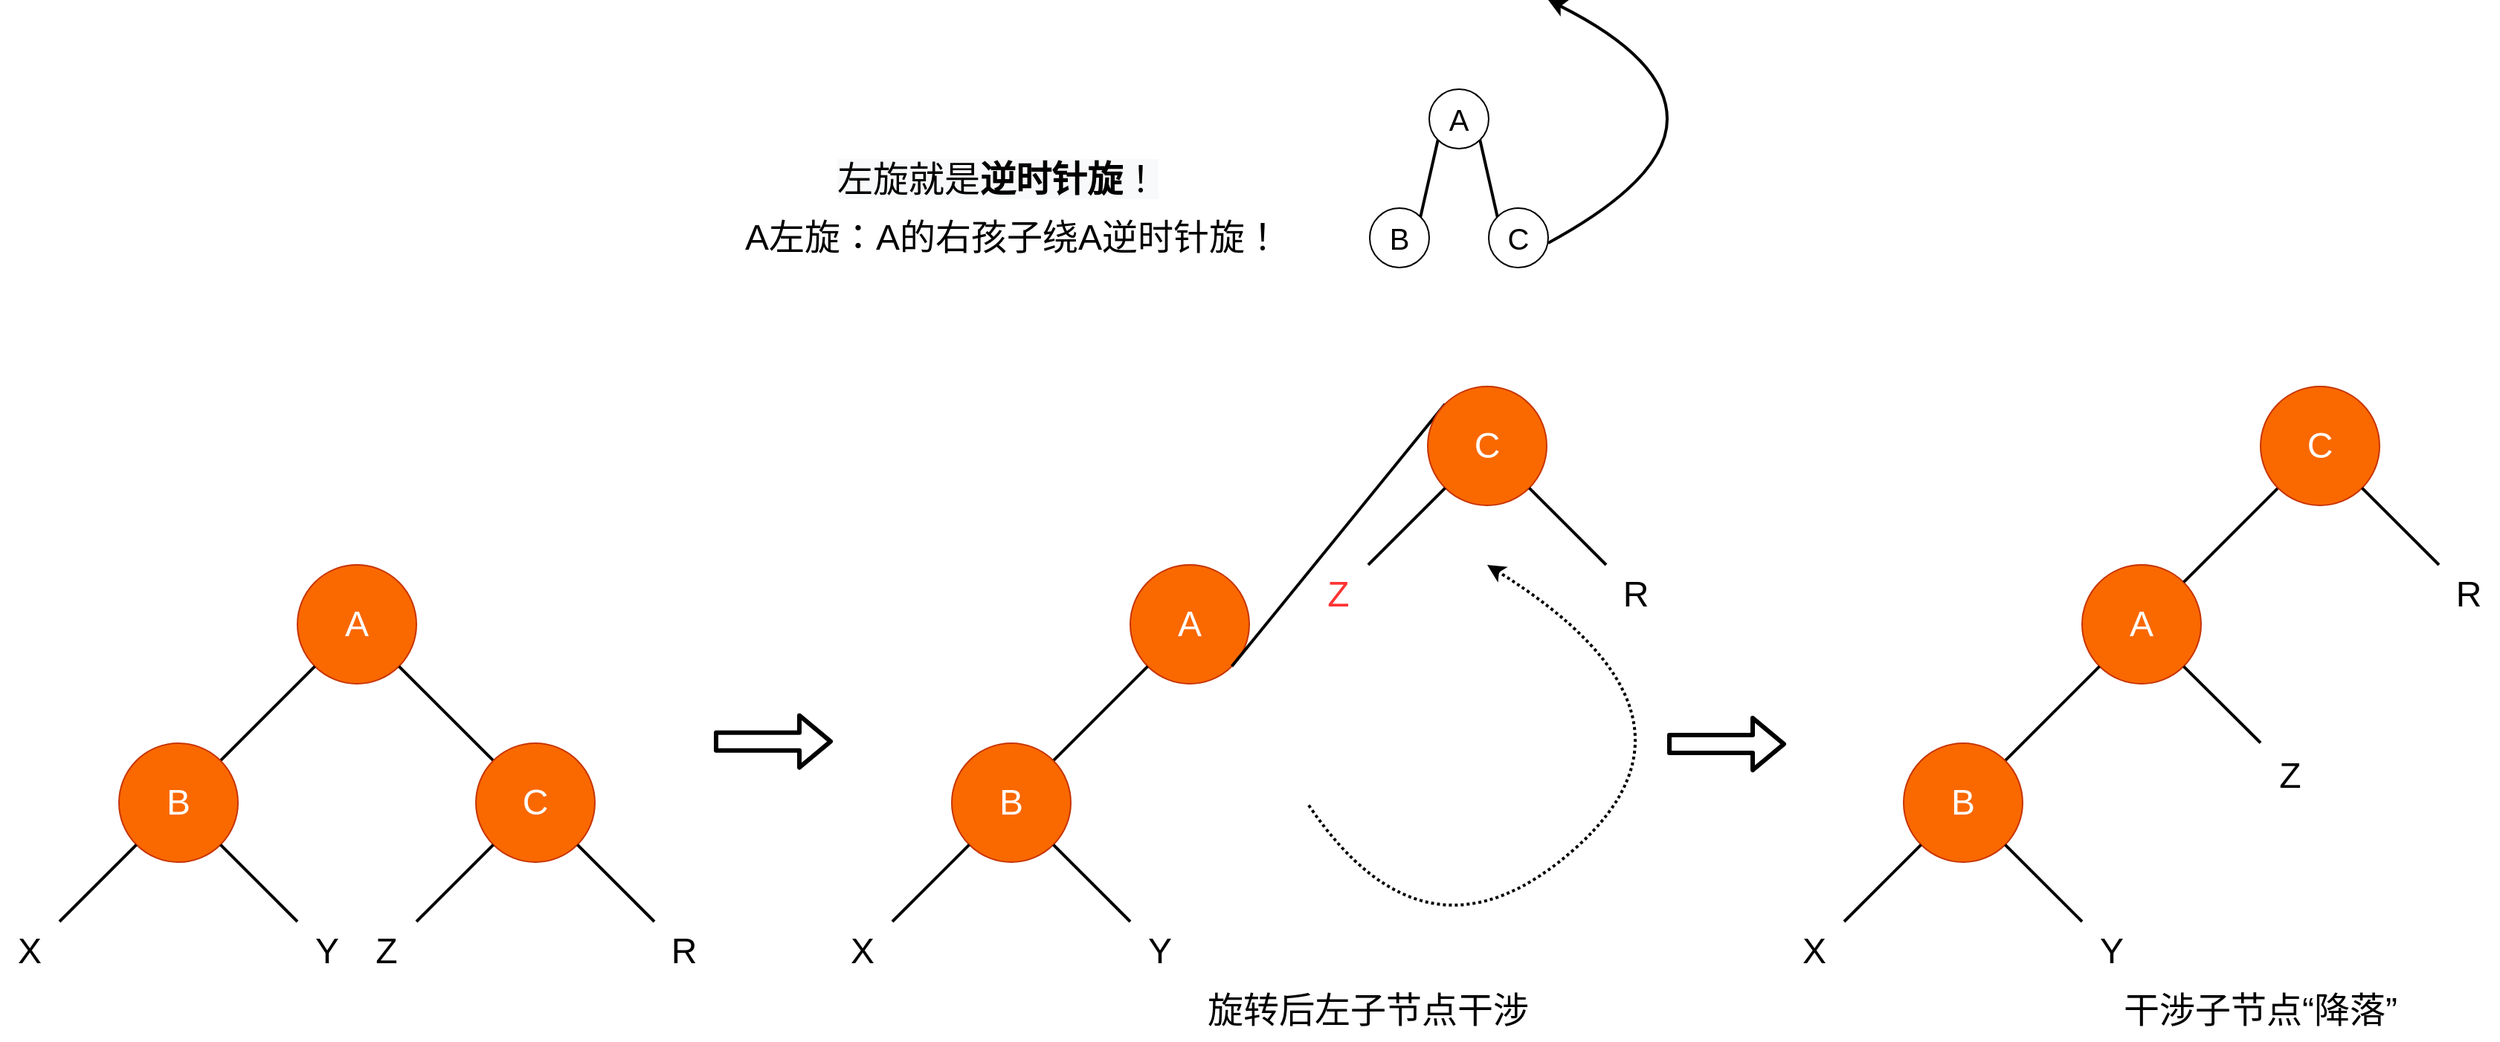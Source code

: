 <mxfile version="13.9.9" type="device"><diagram id="jVoWqFQbpRaQC1ALz-jr" name="第 1 页"><mxGraphModel dx="2031" dy="1174" grid="1" gridSize="10" guides="1" tooltips="1" connect="1" arrows="1" fold="1" page="1" pageScale="1" pageWidth="827" pageHeight="1169" math="0" shadow="0"><root><mxCell id="0"/><mxCell id="1" parent="0"/><mxCell id="ExIwLCawBshyTk29DiC1-1" value="&lt;font style=&quot;font-size: 24px&quot;&gt;A&lt;/font&gt;" style="ellipse;whiteSpace=wrap;html=1;fillColor=#fa6800;strokeColor=#C73500;fontColor=#ffffff;" parent="1" vertex="1"><mxGeometry x="320" y="440" width="80" height="80" as="geometry"/></mxCell><mxCell id="ExIwLCawBshyTk29DiC1-2" value="" style="endArrow=none;html=1;strokeWidth=2;entryX=0;entryY=1;entryDx=0;entryDy=0;exitX=1;exitY=0;exitDx=0;exitDy=0;" parent="1" source="ExIwLCawBshyTk29DiC1-5" target="ExIwLCawBshyTk29DiC1-1" edge="1"><mxGeometry width="50" height="50" relative="1" as="geometry"><mxPoint x="280" y="560" as="sourcePoint"/><mxPoint x="330" y="510" as="targetPoint"/></mxGeometry></mxCell><mxCell id="ExIwLCawBshyTk29DiC1-4" value="" style="endArrow=none;html=1;strokeWidth=2;entryX=1;entryY=1;entryDx=0;entryDy=0;exitX=0;exitY=0;exitDx=0;exitDy=0;" parent="1" source="ExIwLCawBshyTk29DiC1-8" target="ExIwLCawBshyTk29DiC1-1" edge="1"><mxGeometry width="50" height="50" relative="1" as="geometry"><mxPoint x="440" y="560" as="sourcePoint"/><mxPoint x="440" y="530" as="targetPoint"/></mxGeometry></mxCell><mxCell id="ExIwLCawBshyTk29DiC1-5" value="&lt;font style=&quot;font-size: 24px&quot;&gt;B&lt;/font&gt;" style="ellipse;whiteSpace=wrap;html=1;fillColor=#fa6800;strokeColor=#C73500;fontColor=#ffffff;" parent="1" vertex="1"><mxGeometry x="200" y="560" width="80" height="80" as="geometry"/></mxCell><mxCell id="ExIwLCawBshyTk29DiC1-6" value="" style="endArrow=none;html=1;strokeWidth=2;entryX=0;entryY=1;entryDx=0;entryDy=0;" parent="1" target="ExIwLCawBshyTk29DiC1-5" edge="1"><mxGeometry width="50" height="50" relative="1" as="geometry"><mxPoint x="160" y="680" as="sourcePoint"/><mxPoint x="210" y="630" as="targetPoint"/></mxGeometry></mxCell><mxCell id="ExIwLCawBshyTk29DiC1-7" value="" style="endArrow=none;html=1;strokeWidth=2;entryX=1;entryY=1;entryDx=0;entryDy=0;" parent="1" target="ExIwLCawBshyTk29DiC1-5" edge="1"><mxGeometry width="50" height="50" relative="1" as="geometry"><mxPoint x="320" y="680" as="sourcePoint"/><mxPoint x="320" y="650" as="targetPoint"/></mxGeometry></mxCell><mxCell id="ExIwLCawBshyTk29DiC1-8" value="&lt;font style=&quot;font-size: 24px&quot;&gt;C&lt;/font&gt;" style="ellipse;whiteSpace=wrap;html=1;fillColor=#fa6800;strokeColor=#C73500;fontColor=#ffffff;" parent="1" vertex="1"><mxGeometry x="440" y="560" width="80" height="80" as="geometry"/></mxCell><mxCell id="ExIwLCawBshyTk29DiC1-9" value="" style="endArrow=none;html=1;strokeWidth=2;entryX=0;entryY=1;entryDx=0;entryDy=0;" parent="1" target="ExIwLCawBshyTk29DiC1-8" edge="1"><mxGeometry width="50" height="50" relative="1" as="geometry"><mxPoint x="400" y="680" as="sourcePoint"/><mxPoint x="450" y="630" as="targetPoint"/></mxGeometry></mxCell><mxCell id="ExIwLCawBshyTk29DiC1-10" value="" style="endArrow=none;html=1;strokeWidth=2;entryX=1;entryY=1;entryDx=0;entryDy=0;" parent="1" target="ExIwLCawBshyTk29DiC1-8" edge="1"><mxGeometry width="50" height="50" relative="1" as="geometry"><mxPoint x="560" y="680" as="sourcePoint"/><mxPoint x="560" y="650" as="targetPoint"/></mxGeometry></mxCell><mxCell id="ExIwLCawBshyTk29DiC1-11" value="&lt;font style=&quot;font-size: 24px&quot;&gt;X&lt;/font&gt;" style="text;html=1;strokeColor=none;fillColor=none;align=center;verticalAlign=middle;whiteSpace=wrap;rounded=0;" parent="1" vertex="1"><mxGeometry x="120" y="680" width="40" height="40" as="geometry"/></mxCell><mxCell id="ExIwLCawBshyTk29DiC1-12" value="&lt;font style=&quot;font-size: 24px&quot;&gt;Y&lt;/font&gt;" style="text;html=1;strokeColor=none;fillColor=none;align=center;verticalAlign=middle;whiteSpace=wrap;rounded=0;" parent="1" vertex="1"><mxGeometry x="320" y="680" width="40" height="40" as="geometry"/></mxCell><mxCell id="ExIwLCawBshyTk29DiC1-13" value="&lt;font style=&quot;font-size: 24px&quot;&gt;Z&lt;/font&gt;" style="text;html=1;strokeColor=none;fillColor=none;align=center;verticalAlign=middle;whiteSpace=wrap;rounded=0;" parent="1" vertex="1"><mxGeometry x="360" y="680" width="40" height="40" as="geometry"/></mxCell><mxCell id="ExIwLCawBshyTk29DiC1-14" value="&lt;font style=&quot;font-size: 24px&quot;&gt;R&lt;/font&gt;" style="text;html=1;strokeColor=none;fillColor=none;align=center;verticalAlign=middle;whiteSpace=wrap;rounded=0;" parent="1" vertex="1"><mxGeometry x="560" y="680" width="40" height="40" as="geometry"/></mxCell><mxCell id="ExIwLCawBshyTk29DiC1-16" value="" style="curved=1;endArrow=classic;html=1;strokeWidth=2;" parent="1" edge="1"><mxGeometry width="50" height="50" relative="1" as="geometry"><mxPoint x="1161" y="223.45" as="sourcePoint"/><mxPoint x="1161" y="60" as="targetPoint"/><Array as="points"><mxPoint x="1241" y="180"/><mxPoint x="1241" y="100"/></Array></mxGeometry></mxCell><mxCell id="ExIwLCawBshyTk29DiC1-17" value="&lt;span style=&quot;font-size: 24px&quot;&gt;A左旋：A的右孩子绕A逆时针旋！&lt;/span&gt;" style="text;html=1;strokeColor=none;fillColor=none;align=center;verticalAlign=middle;whiteSpace=wrap;rounded=0;" parent="1" vertex="1"><mxGeometry x="601" y="200" width="400" height="40" as="geometry"/></mxCell><mxCell id="ExIwLCawBshyTk29DiC1-50" value="&lt;font style=&quot;font-size: 24px&quot;&gt;A&lt;/font&gt;" style="ellipse;whiteSpace=wrap;html=1;fillColor=#fa6800;strokeColor=#C73500;fontColor=#ffffff;" parent="1" vertex="1"><mxGeometry x="880" y="440" width="80" height="80" as="geometry"/></mxCell><mxCell id="ExIwLCawBshyTk29DiC1-51" value="" style="endArrow=none;html=1;strokeWidth=2;entryX=0;entryY=1;entryDx=0;entryDy=0;exitX=1;exitY=0;exitDx=0;exitDy=0;" parent="1" source="ExIwLCawBshyTk29DiC1-53" target="ExIwLCawBshyTk29DiC1-50" edge="1"><mxGeometry width="50" height="50" relative="1" as="geometry"><mxPoint x="840" y="560" as="sourcePoint"/><mxPoint x="890" y="510" as="targetPoint"/></mxGeometry></mxCell><mxCell id="ExIwLCawBshyTk29DiC1-52" value="" style="endArrow=none;html=1;strokeWidth=2;entryX=1;entryY=1;entryDx=0;entryDy=0;exitX=0;exitY=0;exitDx=0;exitDy=0;" parent="1" source="ExIwLCawBshyTk29DiC1-56" target="ExIwLCawBshyTk29DiC1-50" edge="1"><mxGeometry width="50" height="50" relative="1" as="geometry"><mxPoint x="1000" y="560" as="sourcePoint"/><mxPoint x="1000" y="530" as="targetPoint"/></mxGeometry></mxCell><mxCell id="ExIwLCawBshyTk29DiC1-53" value="&lt;font style=&quot;font-size: 24px&quot;&gt;B&lt;/font&gt;" style="ellipse;whiteSpace=wrap;html=1;fillColor=#fa6800;strokeColor=#C73500;fontColor=#ffffff;" parent="1" vertex="1"><mxGeometry x="760" y="560" width="80" height="80" as="geometry"/></mxCell><mxCell id="ExIwLCawBshyTk29DiC1-54" value="" style="endArrow=none;html=1;strokeWidth=2;entryX=0;entryY=1;entryDx=0;entryDy=0;" parent="1" target="ExIwLCawBshyTk29DiC1-53" edge="1"><mxGeometry width="50" height="50" relative="1" as="geometry"><mxPoint x="720" y="680" as="sourcePoint"/><mxPoint x="770" y="630" as="targetPoint"/></mxGeometry></mxCell><mxCell id="ExIwLCawBshyTk29DiC1-55" value="" style="endArrow=none;html=1;strokeWidth=2;entryX=1;entryY=1;entryDx=0;entryDy=0;" parent="1" target="ExIwLCawBshyTk29DiC1-53" edge="1"><mxGeometry width="50" height="50" relative="1" as="geometry"><mxPoint x="880" y="680" as="sourcePoint"/><mxPoint x="880" y="650" as="targetPoint"/></mxGeometry></mxCell><mxCell id="ExIwLCawBshyTk29DiC1-56" value="&lt;font style=&quot;font-size: 24px&quot;&gt;C&lt;/font&gt;" style="ellipse;whiteSpace=wrap;html=1;fillColor=#fa6800;strokeColor=#C73500;fontColor=#ffffff;" parent="1" vertex="1"><mxGeometry x="1080" y="320" width="80" height="80" as="geometry"/></mxCell><mxCell id="ExIwLCawBshyTk29DiC1-57" value="" style="endArrow=none;html=1;strokeWidth=2;entryX=0;entryY=1;entryDx=0;entryDy=0;" parent="1" target="ExIwLCawBshyTk29DiC1-56" edge="1"><mxGeometry width="50" height="50" relative="1" as="geometry"><mxPoint x="1040" y="440" as="sourcePoint"/><mxPoint x="1090" y="390" as="targetPoint"/></mxGeometry></mxCell><mxCell id="ExIwLCawBshyTk29DiC1-58" value="" style="endArrow=none;html=1;strokeWidth=2;entryX=1;entryY=1;entryDx=0;entryDy=0;" parent="1" target="ExIwLCawBshyTk29DiC1-56" edge="1"><mxGeometry width="50" height="50" relative="1" as="geometry"><mxPoint x="1200" y="440" as="sourcePoint"/><mxPoint x="1200" y="410" as="targetPoint"/></mxGeometry></mxCell><mxCell id="ExIwLCawBshyTk29DiC1-59" value="&lt;font style=&quot;font-size: 24px&quot;&gt;X&lt;/font&gt;" style="text;html=1;strokeColor=none;fillColor=none;align=center;verticalAlign=middle;whiteSpace=wrap;rounded=0;" parent="1" vertex="1"><mxGeometry x="680" y="680" width="40" height="40" as="geometry"/></mxCell><mxCell id="ExIwLCawBshyTk29DiC1-60" value="&lt;font style=&quot;font-size: 24px&quot;&gt;Y&lt;/font&gt;" style="text;html=1;strokeColor=none;fillColor=none;align=center;verticalAlign=middle;whiteSpace=wrap;rounded=0;" parent="1" vertex="1"><mxGeometry x="880" y="680" width="40" height="40" as="geometry"/></mxCell><mxCell id="ExIwLCawBshyTk29DiC1-61" value="&lt;font style=&quot;font-size: 24px&quot;&gt;Z&lt;/font&gt;" style="text;html=1;strokeColor=none;fillColor=none;align=center;verticalAlign=middle;whiteSpace=wrap;rounded=0;fontColor=#FF3333;" parent="1" vertex="1"><mxGeometry x="1000" y="440" width="40" height="40" as="geometry"/></mxCell><mxCell id="ExIwLCawBshyTk29DiC1-62" value="&lt;font style=&quot;font-size: 24px&quot;&gt;R&lt;/font&gt;" style="text;html=1;strokeColor=none;fillColor=none;align=center;verticalAlign=middle;whiteSpace=wrap;rounded=0;" parent="1" vertex="1"><mxGeometry x="1200" y="440" width="40" height="40" as="geometry"/></mxCell><mxCell id="ExIwLCawBshyTk29DiC1-63" value="&lt;span style=&quot;font-size: 24px&quot;&gt;旋转后左子节点干涉&lt;/span&gt;" style="text;html=1;strokeColor=none;fillColor=none;align=center;verticalAlign=middle;whiteSpace=wrap;rounded=0;" parent="1" vertex="1"><mxGeometry x="920" y="720" width="240" height="40" as="geometry"/></mxCell><mxCell id="ExIwLCawBshyTk29DiC1-64" value="&lt;font style=&quot;font-size: 24px&quot;&gt;A&lt;/font&gt;" style="ellipse;whiteSpace=wrap;html=1;fillColor=#fa6800;strokeColor=#C73500;fontColor=#ffffff;" parent="1" vertex="1"><mxGeometry x="1520" y="440" width="80" height="80" as="geometry"/></mxCell><mxCell id="ExIwLCawBshyTk29DiC1-65" value="" style="endArrow=none;html=1;strokeWidth=2;entryX=0;entryY=1;entryDx=0;entryDy=0;exitX=1;exitY=0;exitDx=0;exitDy=0;" parent="1" source="ExIwLCawBshyTk29DiC1-67" target="ExIwLCawBshyTk29DiC1-64" edge="1"><mxGeometry width="50" height="50" relative="1" as="geometry"><mxPoint x="1480" y="560" as="sourcePoint"/><mxPoint x="1530" y="510" as="targetPoint"/></mxGeometry></mxCell><mxCell id="ExIwLCawBshyTk29DiC1-66" value="" style="endArrow=none;html=1;strokeWidth=2;entryX=1;entryY=0;entryDx=0;entryDy=0;exitX=0;exitY=1;exitDx=0;exitDy=0;" parent="1" source="ExIwLCawBshyTk29DiC1-70" target="ExIwLCawBshyTk29DiC1-64" edge="1"><mxGeometry width="50" height="50" relative="1" as="geometry"><mxPoint x="1640" y="560" as="sourcePoint"/><mxPoint x="1640" y="530" as="targetPoint"/></mxGeometry></mxCell><mxCell id="ExIwLCawBshyTk29DiC1-67" value="&lt;font style=&quot;font-size: 24px&quot;&gt;B&lt;/font&gt;" style="ellipse;whiteSpace=wrap;html=1;fillColor=#fa6800;strokeColor=#C73500;fontColor=#ffffff;" parent="1" vertex="1"><mxGeometry x="1400" y="560" width="80" height="80" as="geometry"/></mxCell><mxCell id="ExIwLCawBshyTk29DiC1-68" value="" style="endArrow=none;html=1;strokeWidth=2;entryX=0;entryY=1;entryDx=0;entryDy=0;" parent="1" target="ExIwLCawBshyTk29DiC1-67" edge="1"><mxGeometry width="50" height="50" relative="1" as="geometry"><mxPoint x="1360" y="680" as="sourcePoint"/><mxPoint x="1410" y="630" as="targetPoint"/></mxGeometry></mxCell><mxCell id="ExIwLCawBshyTk29DiC1-69" value="" style="endArrow=none;html=1;strokeWidth=2;entryX=1;entryY=1;entryDx=0;entryDy=0;" parent="1" target="ExIwLCawBshyTk29DiC1-67" edge="1"><mxGeometry width="50" height="50" relative="1" as="geometry"><mxPoint x="1520.0" y="680" as="sourcePoint"/><mxPoint x="1520" y="650" as="targetPoint"/></mxGeometry></mxCell><mxCell id="ExIwLCawBshyTk29DiC1-70" value="&lt;font style=&quot;font-size: 24px&quot;&gt;C&lt;/font&gt;" style="ellipse;whiteSpace=wrap;html=1;fillColor=#fa6800;strokeColor=#C73500;fontColor=#ffffff;" parent="1" vertex="1"><mxGeometry x="1640" y="320" width="80" height="80" as="geometry"/></mxCell><mxCell id="ExIwLCawBshyTk29DiC1-71" value="" style="endArrow=none;html=1;strokeWidth=2;entryX=1;entryY=1;entryDx=0;entryDy=0;exitX=0;exitY=-0.049;exitDx=0;exitDy=0;exitPerimeter=0;" parent="1" source="ExIwLCawBshyTk29DiC1-75" target="ExIwLCawBshyTk29DiC1-64" edge="1"><mxGeometry width="50" height="50" relative="1" as="geometry"><mxPoint x="1680.0" y="561.72" as="sourcePoint"/><mxPoint x="1731.716" y="510.004" as="targetPoint"/></mxGeometry></mxCell><mxCell id="ExIwLCawBshyTk29DiC1-72" value="" style="endArrow=none;html=1;strokeWidth=2;entryX=1;entryY=1;entryDx=0;entryDy=0;exitX=0;exitY=0;exitDx=0;exitDy=0;" parent="1" source="ExIwLCawBshyTk29DiC1-76" target="ExIwLCawBshyTk29DiC1-70" edge="1"><mxGeometry width="50" height="50" relative="1" as="geometry"><mxPoint x="1840.0" y="440" as="sourcePoint"/><mxPoint x="1840" y="410" as="targetPoint"/></mxGeometry></mxCell><mxCell id="ExIwLCawBshyTk29DiC1-73" value="&lt;font style=&quot;font-size: 24px&quot;&gt;X&lt;/font&gt;" style="text;html=1;strokeColor=none;fillColor=none;align=center;verticalAlign=middle;whiteSpace=wrap;rounded=0;" parent="1" vertex="1"><mxGeometry x="1320" y="680" width="40" height="40" as="geometry"/></mxCell><mxCell id="ExIwLCawBshyTk29DiC1-74" value="&lt;font style=&quot;font-size: 24px&quot;&gt;Y&lt;/font&gt;" style="text;html=1;strokeColor=none;fillColor=none;align=center;verticalAlign=middle;whiteSpace=wrap;rounded=0;" parent="1" vertex="1"><mxGeometry x="1520" y="680" width="40" height="40" as="geometry"/></mxCell><mxCell id="ExIwLCawBshyTk29DiC1-75" value="&lt;font style=&quot;font-size: 24px&quot;&gt;Z&lt;/font&gt;" style="text;html=1;strokeColor=none;fillColor=none;align=center;verticalAlign=middle;whiteSpace=wrap;rounded=0;" parent="1" vertex="1"><mxGeometry x="1640" y="561.72" width="40" height="40" as="geometry"/></mxCell><mxCell id="ExIwLCawBshyTk29DiC1-76" value="&lt;font style=&quot;font-size: 24px&quot;&gt;R&lt;/font&gt;" style="text;html=1;strokeColor=none;fillColor=none;align=center;verticalAlign=middle;whiteSpace=wrap;rounded=0;" parent="1" vertex="1"><mxGeometry x="1760" y="440" width="40" height="40" as="geometry"/></mxCell><mxCell id="ExIwLCawBshyTk29DiC1-77" value="&lt;span style=&quot;font-size: 24px&quot;&gt;干涉子节点“降落”&lt;/span&gt;" style="text;html=1;strokeColor=none;fillColor=none;align=center;verticalAlign=middle;whiteSpace=wrap;rounded=0;" parent="1" vertex="1"><mxGeometry x="1520" y="720" width="240" height="40" as="geometry"/></mxCell><mxCell id="ExIwLCawBshyTk29DiC1-80" value="" style="curved=1;endArrow=classic;html=1;strokeWidth=2;dashed=1;dashPattern=1 1;" parent="1" edge="1"><mxGeometry width="50" height="50" relative="1" as="geometry"><mxPoint x="1000" y="601.72" as="sourcePoint"/><mxPoint x="1120" y="440" as="targetPoint"/><Array as="points"><mxPoint x="1080" y="720"/><mxPoint x="1280" y="540"/></Array></mxGeometry></mxCell><mxCell id="QvPTfvdyLUGB5dd6_EXx-3" value="" style="shape=flexArrow;endArrow=classic;html=1;strokeWidth=3;fontColor=#FF3333;" parent="1" edge="1"><mxGeometry width="50" height="50" relative="1" as="geometry"><mxPoint x="600" y="558.82" as="sourcePoint"/><mxPoint x="680" y="558.82" as="targetPoint"/></mxGeometry></mxCell><mxCell id="JmU5yQ_Ju7JdvRiSsuVT-1" value="&lt;span style=&quot;color: rgb(0 , 0 , 0) ; font-family: &amp;#34;helvetica&amp;#34; ; font-size: 24px ; font-style: normal ; font-weight: 400 ; letter-spacing: normal ; text-align: center ; text-indent: 0px ; text-transform: none ; word-spacing: 0px ; background-color: rgb(248 , 249 , 250) ; display: inline ; float: none&quot;&gt;左旋就是&lt;/span&gt;&lt;span style=&quot;color: rgb(0 , 0 , 0) ; font-family: &amp;#34;helvetica&amp;#34; ; font-size: 24px ; font-style: normal ; letter-spacing: normal ; text-align: center ; text-indent: 0px ; text-transform: none ; word-spacing: 0px ; background-color: rgb(248 , 249 , 250) ; display: inline ; float: none&quot;&gt;&lt;b&gt;逆时针旋&lt;/b&gt;&lt;/span&gt;&lt;span style=&quot;color: rgb(0 , 0 , 0) ; font-family: &amp;#34;helvetica&amp;#34; ; font-size: 24px ; font-style: normal ; font-weight: 400 ; letter-spacing: normal ; text-align: center ; text-indent: 0px ; text-transform: none ; word-spacing: 0px ; background-color: rgb(248 , 249 , 250) ; display: inline ; float: none&quot;&gt;！&lt;/span&gt;" style="text;whiteSpace=wrap;html=1;" parent="1" vertex="1"><mxGeometry x="681" y="160" width="240" height="40" as="geometry"/></mxCell><mxCell id="-2xyEk2llDWYhEzP40yh-2" value="&lt;font style=&quot;font-size: 20px&quot;&gt;A&lt;/font&gt;" style="ellipse;whiteSpace=wrap;html=1;" parent="1" vertex="1"><mxGeometry x="1081" y="120" width="40" height="40" as="geometry"/></mxCell><mxCell id="-2xyEk2llDWYhEzP40yh-3" value="&lt;font style=&quot;font-size: 20px&quot;&gt;B&lt;/font&gt;" style="ellipse;whiteSpace=wrap;html=1;" parent="1" vertex="1"><mxGeometry x="1041" y="200" width="40" height="40" as="geometry"/></mxCell><mxCell id="-2xyEk2llDWYhEzP40yh-4" value="&lt;font style=&quot;font-size: 20px&quot;&gt;C&lt;/font&gt;" style="ellipse;whiteSpace=wrap;html=1;" parent="1" vertex="1"><mxGeometry x="1121" y="200" width="40" height="40" as="geometry"/></mxCell><mxCell id="-2xyEk2llDWYhEzP40yh-5" value="" style="endArrow=none;html=1;strokeWidth=2;entryX=0;entryY=1;entryDx=0;entryDy=0;exitX=1;exitY=0;exitDx=0;exitDy=0;" parent="1" source="-2xyEk2llDWYhEzP40yh-3" target="-2xyEk2llDWYhEzP40yh-2" edge="1"><mxGeometry width="50" height="50" relative="1" as="geometry"><mxPoint x="991.004" y="223.436" as="sourcePoint"/><mxPoint x="1054.436" y="160.004" as="targetPoint"/></mxGeometry></mxCell><mxCell id="-2xyEk2llDWYhEzP40yh-6" value="" style="endArrow=none;html=1;strokeWidth=2;entryX=1;entryY=1;entryDx=0;entryDy=0;exitX=0;exitY=0;exitDx=0;exitDy=0;" parent="1" source="-2xyEk2llDWYhEzP40yh-4" target="-2xyEk2llDWYhEzP40yh-2" edge="1"><mxGeometry width="50" height="50" relative="1" as="geometry"><mxPoint x="1085.142" y="215.858" as="sourcePoint"/><mxPoint x="1096.858" y="164.142" as="targetPoint"/></mxGeometry></mxCell><mxCell id="DvCZmREzM-vYw3eKbery-1" value="" style="shape=flexArrow;endArrow=classic;html=1;strokeWidth=3;fontColor=#FF3333;" edge="1" parent="1"><mxGeometry width="50" height="50" relative="1" as="geometry"><mxPoint x="1241" y="560.54" as="sourcePoint"/><mxPoint x="1321" y="560.54" as="targetPoint"/></mxGeometry></mxCell></root></mxGraphModel></diagram></mxfile>